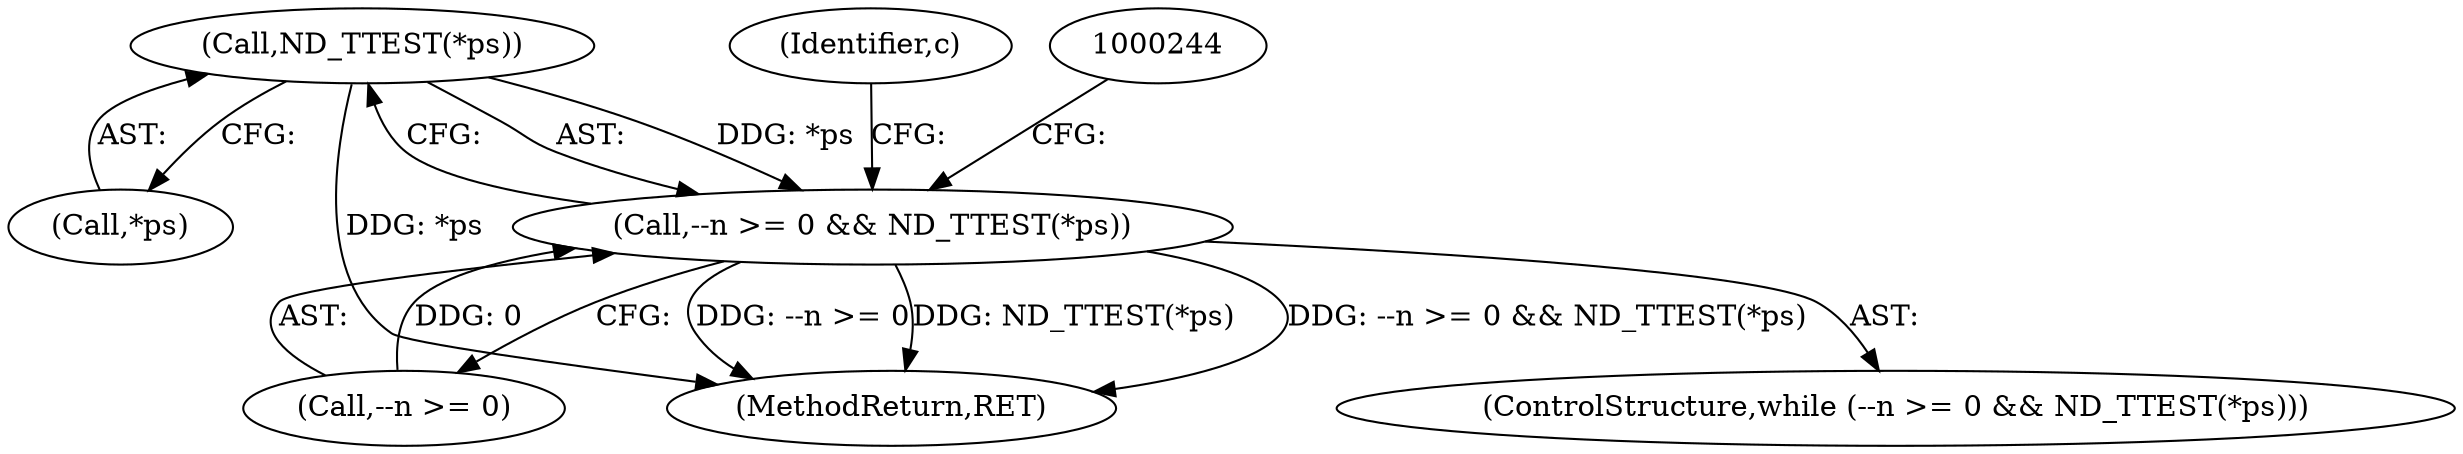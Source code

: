 digraph "0_tcpdump_3ed82f4ed0095768529afc22b923c8f7171fff70_0@pointer" {
"1000147" [label="(Call,ND_TTEST(*ps))"];
"1000142" [label="(Call,--n >= 0 && ND_TTEST(*ps))"];
"1000143" [label="(Call,--n >= 0)"];
"1000155" [label="(Identifier,c)"];
"1000147" [label="(Call,ND_TTEST(*ps))"];
"1000142" [label="(Call,--n >= 0 && ND_TTEST(*ps))"];
"1000250" [label="(MethodReturn,RET)"];
"1000141" [label="(ControlStructure,while (--n >= 0 && ND_TTEST(*ps)))"];
"1000148" [label="(Call,*ps)"];
"1000147" -> "1000142"  [label="AST: "];
"1000147" -> "1000148"  [label="CFG: "];
"1000148" -> "1000147"  [label="AST: "];
"1000142" -> "1000147"  [label="CFG: "];
"1000147" -> "1000250"  [label="DDG: *ps"];
"1000147" -> "1000142"  [label="DDG: *ps"];
"1000142" -> "1000141"  [label="AST: "];
"1000142" -> "1000143"  [label="CFG: "];
"1000143" -> "1000142"  [label="AST: "];
"1000155" -> "1000142"  [label="CFG: "];
"1000244" -> "1000142"  [label="CFG: "];
"1000142" -> "1000250"  [label="DDG: --n >= 0 && ND_TTEST(*ps)"];
"1000142" -> "1000250"  [label="DDG: --n >= 0"];
"1000142" -> "1000250"  [label="DDG: ND_TTEST(*ps)"];
"1000143" -> "1000142"  [label="DDG: 0"];
}
